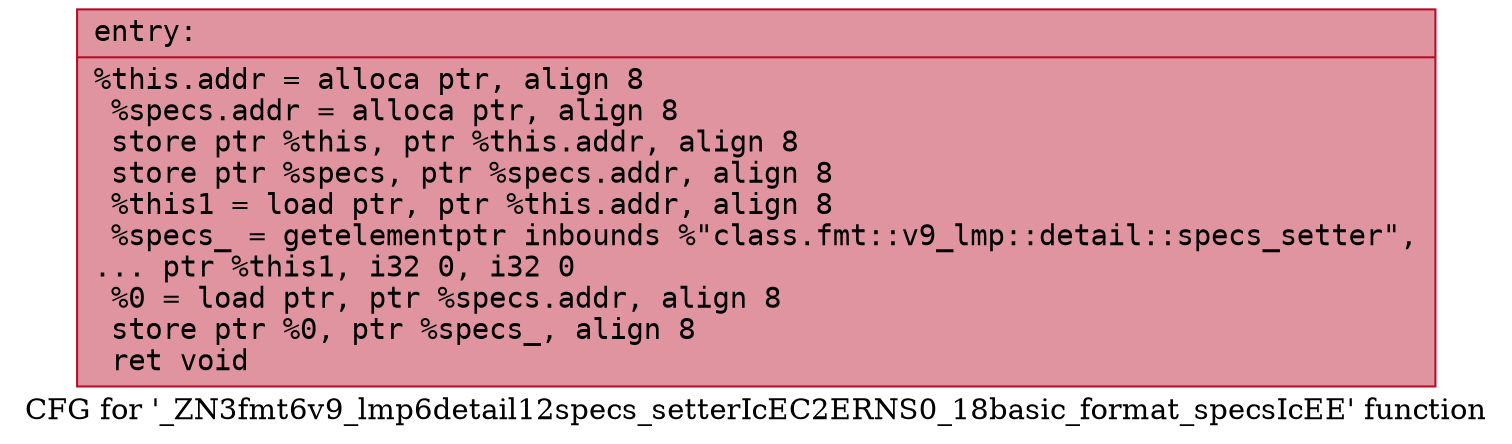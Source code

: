 digraph "CFG for '_ZN3fmt6v9_lmp6detail12specs_setterIcEC2ERNS0_18basic_format_specsIcEE' function" {
	label="CFG for '_ZN3fmt6v9_lmp6detail12specs_setterIcEC2ERNS0_18basic_format_specsIcEE' function";

	Node0x556bfea95b70 [shape=record,color="#b70d28ff", style=filled, fillcolor="#b70d2870" fontname="Courier",label="{entry:\l|  %this.addr = alloca ptr, align 8\l  %specs.addr = alloca ptr, align 8\l  store ptr %this, ptr %this.addr, align 8\l  store ptr %specs, ptr %specs.addr, align 8\l  %this1 = load ptr, ptr %this.addr, align 8\l  %specs_ = getelementptr inbounds %\"class.fmt::v9_lmp::detail::specs_setter\",\l... ptr %this1, i32 0, i32 0\l  %0 = load ptr, ptr %specs.addr, align 8\l  store ptr %0, ptr %specs_, align 8\l  ret void\l}"];
}
